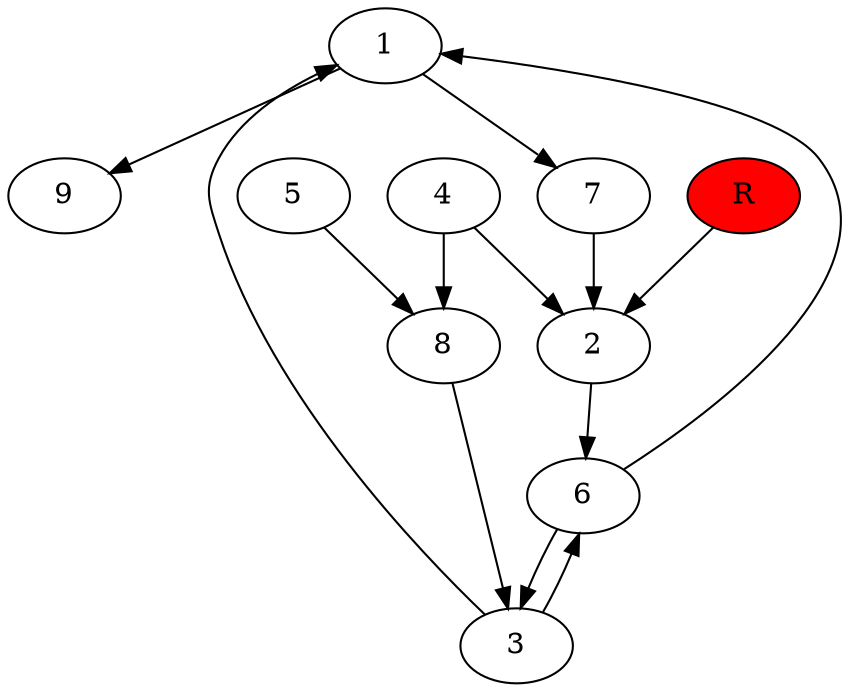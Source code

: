 digraph prb76570 {
	1
	2
	3
	4
	5
	6
	7
	8
	R [fillcolor="#ff0000" style=filled]
	1 -> 7
	1 -> 9
	2 -> 6
	3 -> 1
	3 -> 6
	4 -> 2
	4 -> 8
	5 -> 8
	6 -> 1
	6 -> 3
	7 -> 2
	8 -> 3
	R -> 2
}
